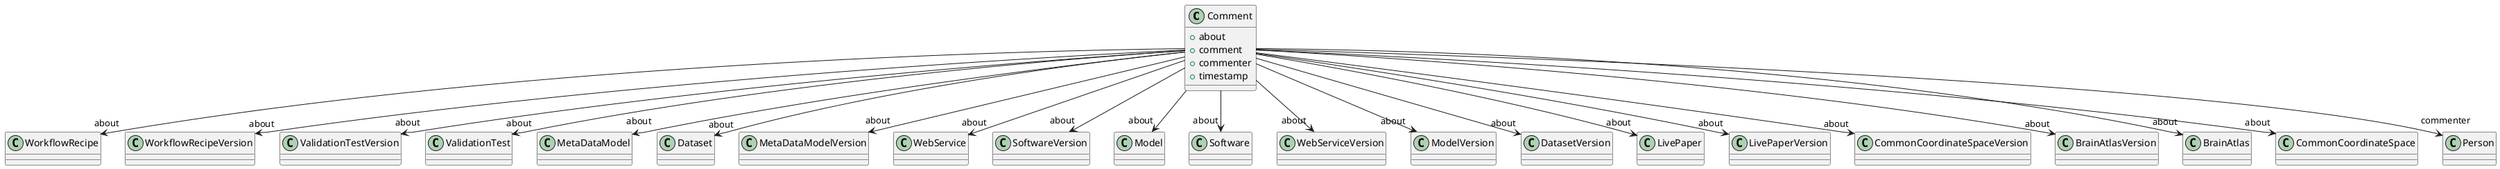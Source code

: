 @startuml
class Comment {
+about
+comment
+commenter
+timestamp

}
Comment -d-> "about" WorkflowRecipe
Comment -d-> "about" WorkflowRecipeVersion
Comment -d-> "about" ValidationTestVersion
Comment -d-> "about" ValidationTest
Comment -d-> "about" MetaDataModel
Comment -d-> "about" Dataset
Comment -d-> "about" MetaDataModelVersion
Comment -d-> "about" WebService
Comment -d-> "about" SoftwareVersion
Comment -d-> "about" Model
Comment -d-> "about" Software
Comment -d-> "about" WebServiceVersion
Comment -d-> "about" ModelVersion
Comment -d-> "about" DatasetVersion
Comment -d-> "about" LivePaper
Comment -d-> "about" LivePaperVersion
Comment -d-> "about" CommonCoordinateSpaceVersion
Comment -d-> "about" BrainAtlasVersion
Comment -d-> "about" BrainAtlas
Comment -d-> "about" CommonCoordinateSpace
Comment -d-> "commenter" Person

@enduml